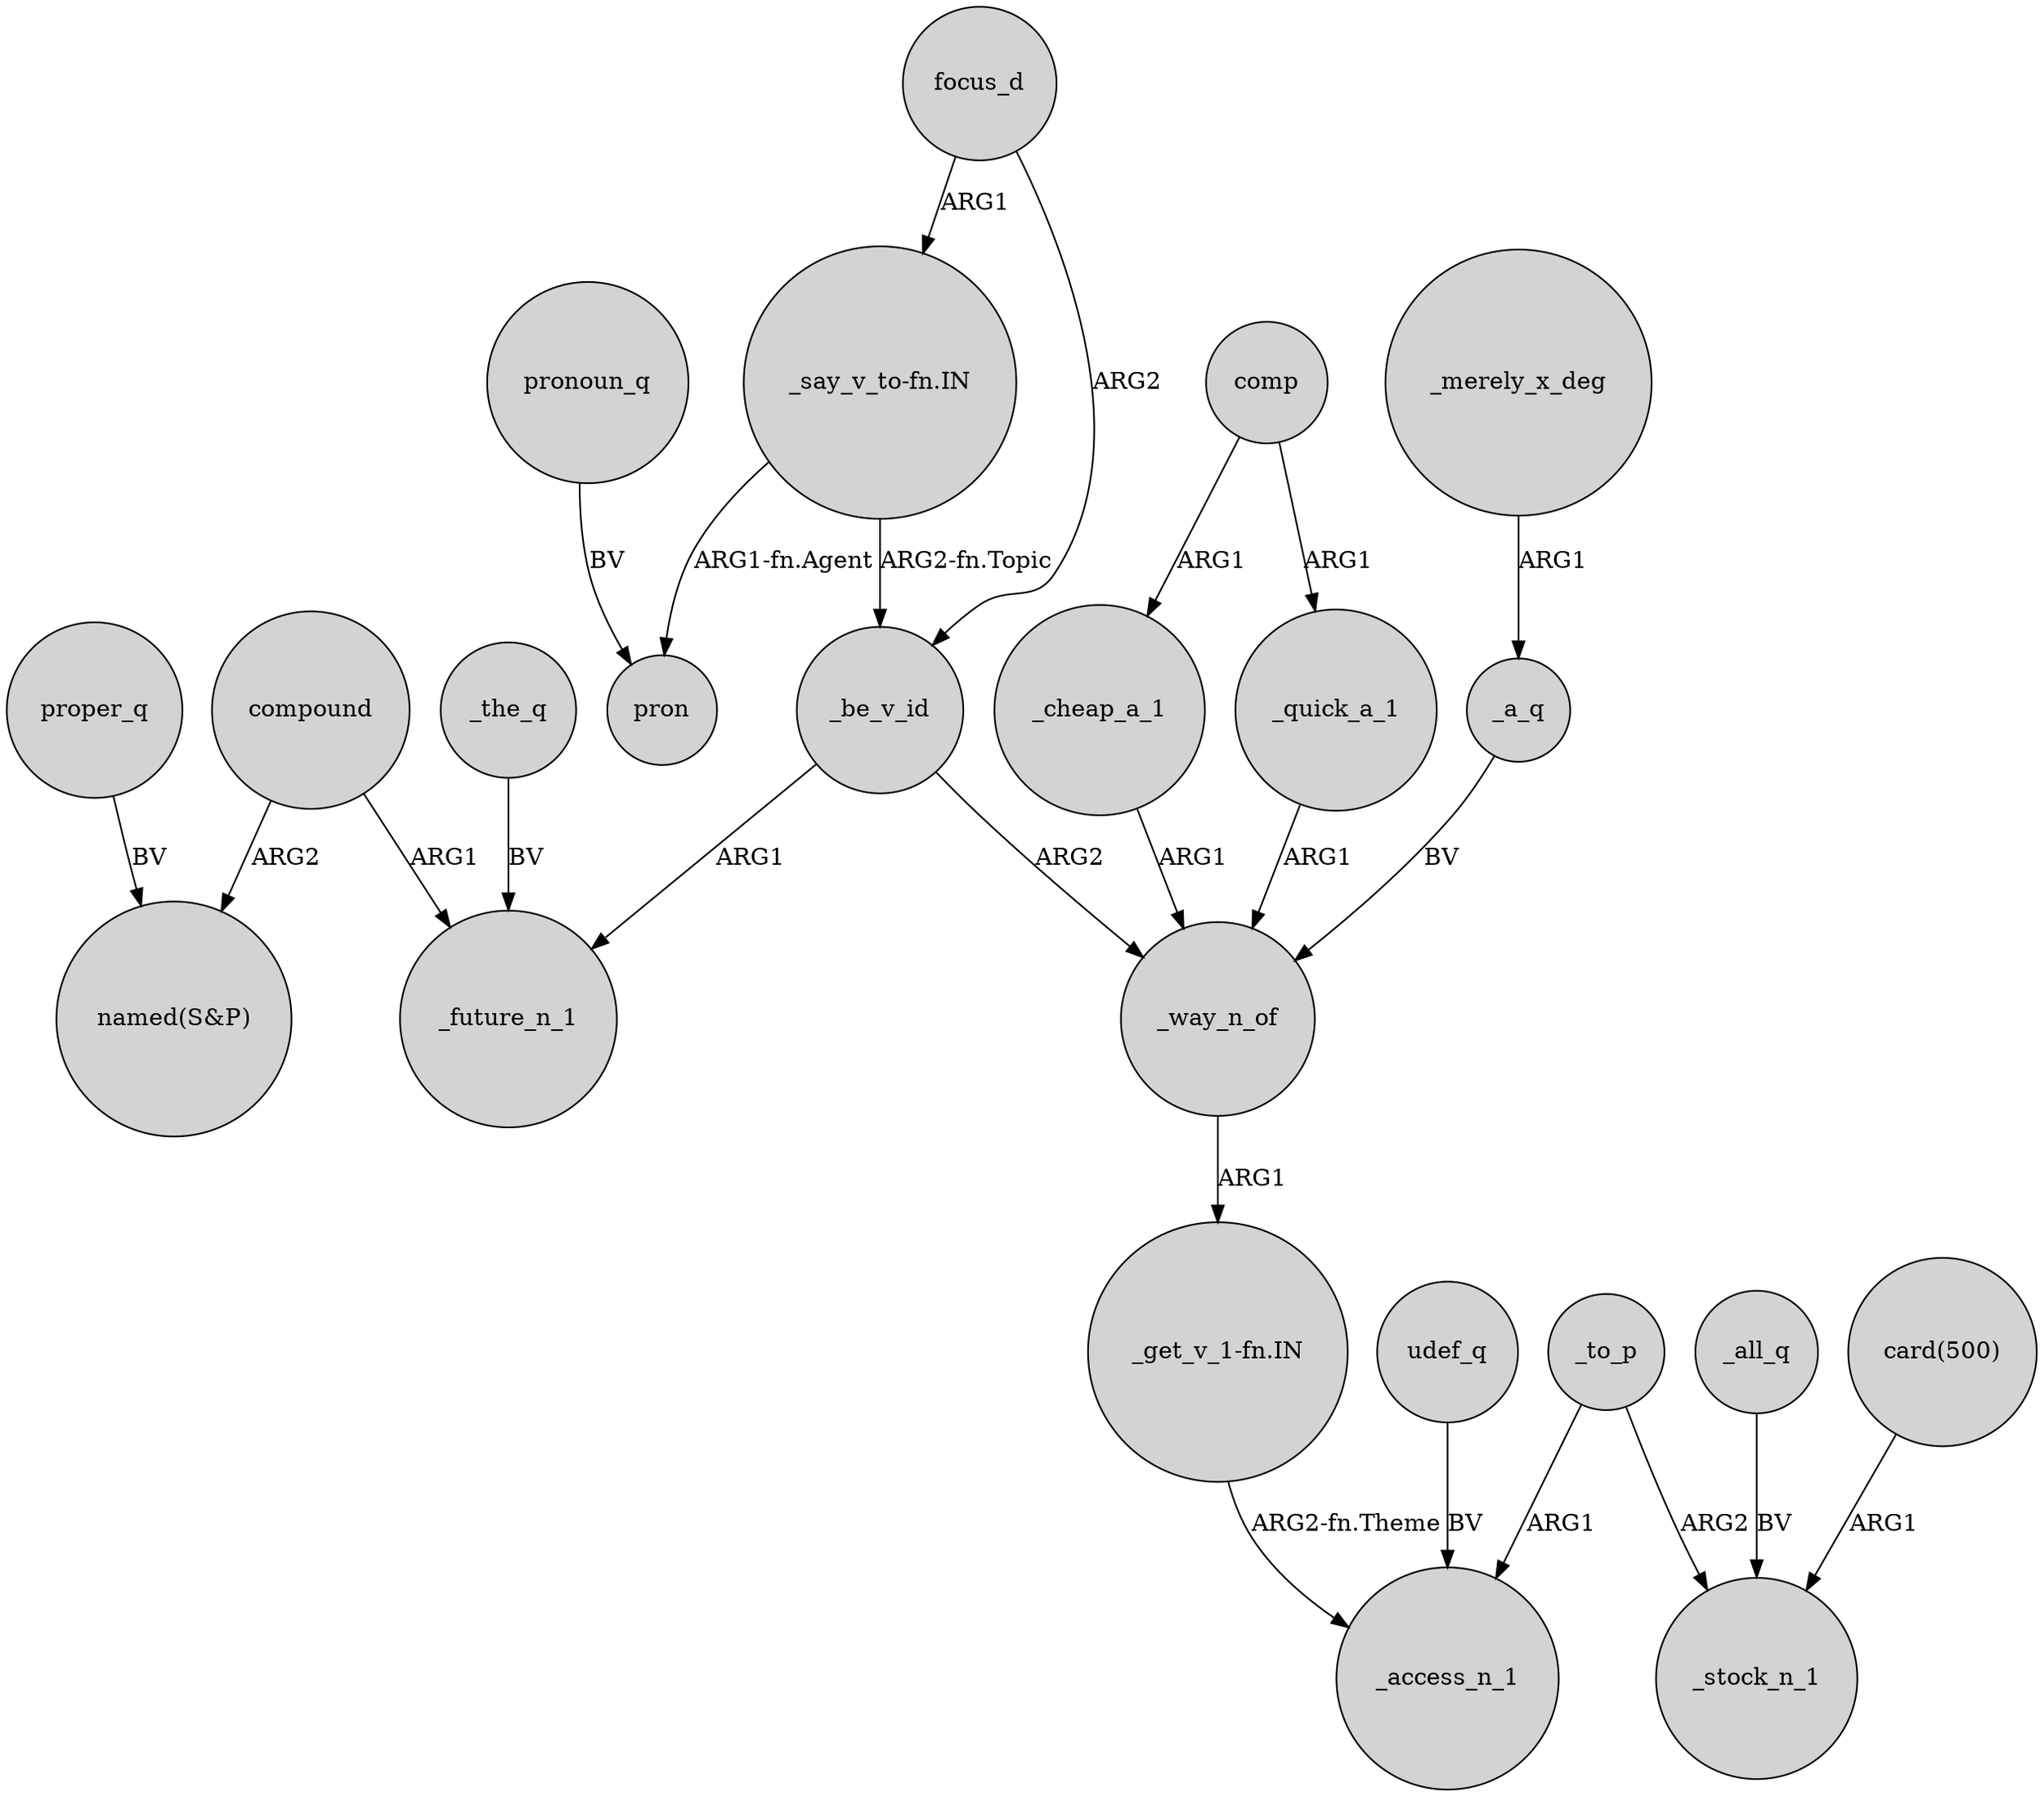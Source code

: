 digraph {
	node [shape=circle style=filled]
	focus_d -> _be_v_id [label=ARG2]
	compound -> _future_n_1 [label=ARG1]
	_the_q -> _future_n_1 [label=BV]
	_be_v_id -> _future_n_1 [label=ARG1]
	_way_n_of -> "_get_v_1-fn.IN" [label=ARG1]
	_quick_a_1 -> _way_n_of [label=ARG1]
	_merely_x_deg -> _a_q [label=ARG1]
	_be_v_id -> _way_n_of [label=ARG2]
	comp -> _cheap_a_1 [label=ARG1]
	"_say_v_to-fn.IN" -> _be_v_id [label="ARG2-fn.Topic"]
	_cheap_a_1 -> _way_n_of [label=ARG1]
	udef_q -> _access_n_1 [label=BV]
	pronoun_q -> pron [label=BV]
	_to_p -> _access_n_1 [label=ARG1]
	_all_q -> _stock_n_1 [label=BV]
	"_say_v_to-fn.IN" -> pron [label="ARG1-fn.Agent"]
	_to_p -> _stock_n_1 [label=ARG2]
	compound -> "named(S&P)" [label=ARG2]
	comp -> _quick_a_1 [label=ARG1]
	"_get_v_1-fn.IN" -> _access_n_1 [label="ARG2-fn.Theme"]
	"card(500)" -> _stock_n_1 [label=ARG1]
	_a_q -> _way_n_of [label=BV]
	proper_q -> "named(S&P)" [label=BV]
	focus_d -> "_say_v_to-fn.IN" [label=ARG1]
}
